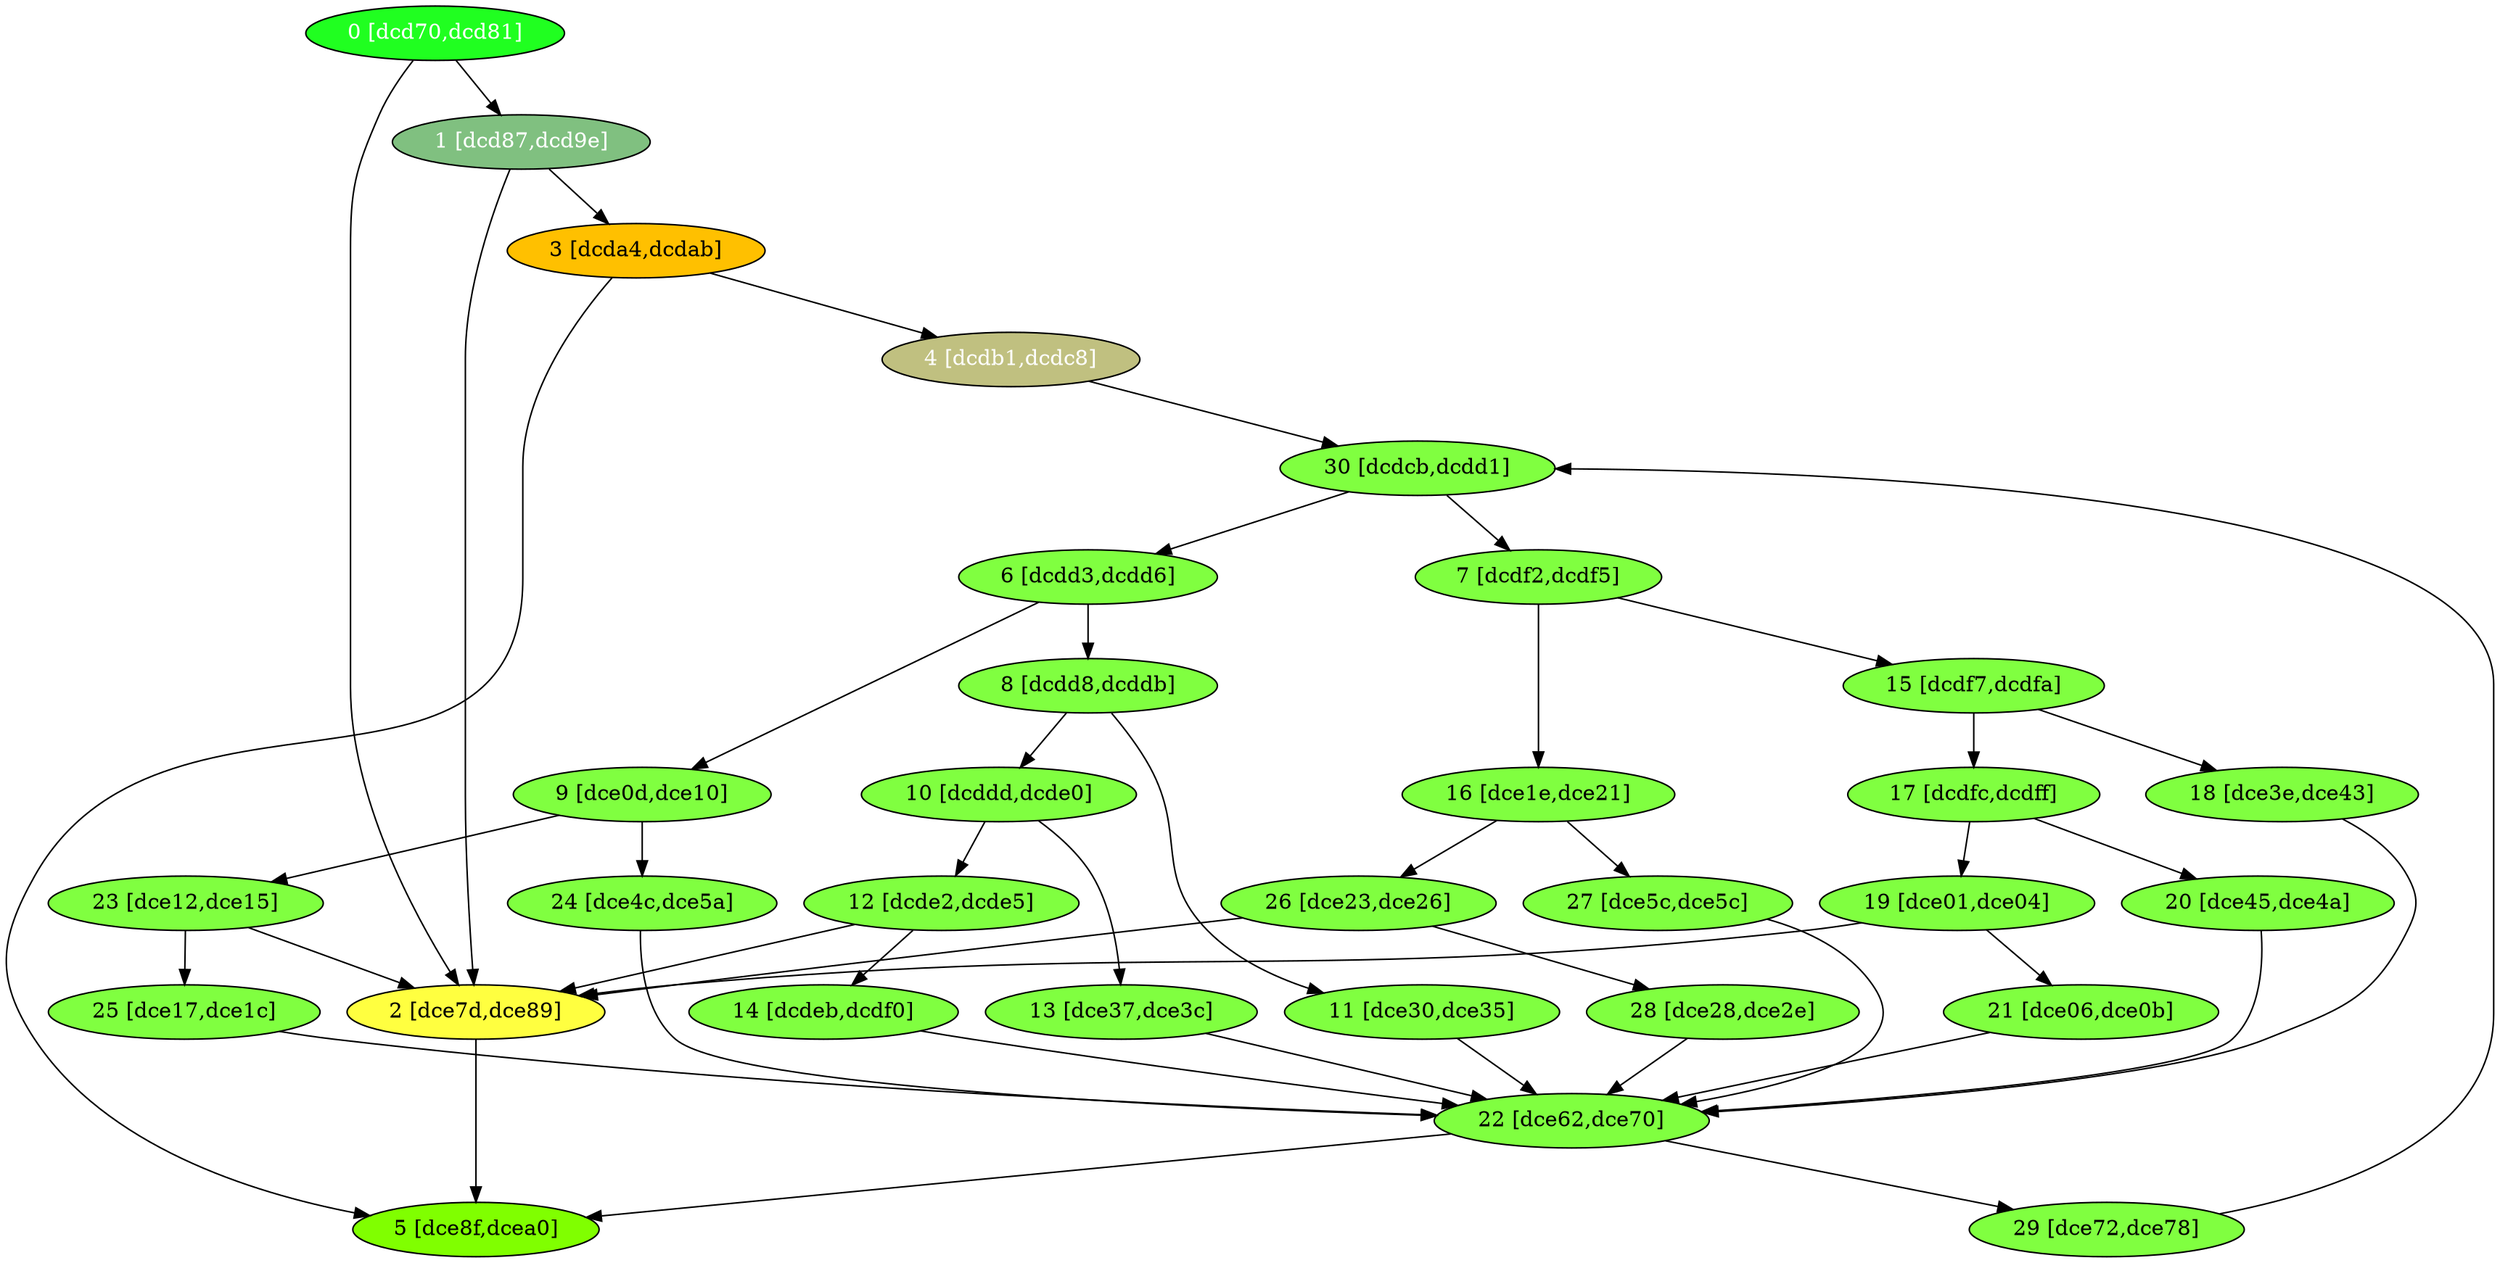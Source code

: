 diGraph libnss3{
	libnss3_0  [style=filled fillcolor="#20FF20" fontcolor="#ffffff" shape=oval label="0 [dcd70,dcd81]"]
	libnss3_1  [style=filled fillcolor="#80C080" fontcolor="#ffffff" shape=oval label="1 [dcd87,dcd9e]"]
	libnss3_2  [style=filled fillcolor="#FFFF40" fontcolor="#000000" shape=oval label="2 [dce7d,dce89]"]
	libnss3_3  [style=filled fillcolor="#FFC000" fontcolor="#000000" shape=oval label="3 [dcda4,dcdab]"]
	libnss3_4  [style=filled fillcolor="#C0C080" fontcolor="#ffffff" shape=oval label="4 [dcdb1,dcdc8]"]
	libnss3_5  [style=filled fillcolor="#80FF00" fontcolor="#000000" shape=oval label="5 [dce8f,dcea0]"]
	libnss3_6  [style=filled fillcolor="#80FF40" fontcolor="#000000" shape=oval label="6 [dcdd3,dcdd6]"]
	libnss3_7  [style=filled fillcolor="#80FF40" fontcolor="#000000" shape=oval label="7 [dcdf2,dcdf5]"]
	libnss3_8  [style=filled fillcolor="#80FF40" fontcolor="#000000" shape=oval label="8 [dcdd8,dcddb]"]
	libnss3_9  [style=filled fillcolor="#80FF40" fontcolor="#000000" shape=oval label="9 [dce0d,dce10]"]
	libnss3_a  [style=filled fillcolor="#80FF40" fontcolor="#000000" shape=oval label="10 [dcddd,dcde0]"]
	libnss3_b  [style=filled fillcolor="#80FF40" fontcolor="#000000" shape=oval label="11 [dce30,dce35]"]
	libnss3_c  [style=filled fillcolor="#80FF40" fontcolor="#000000" shape=oval label="12 [dcde2,dcde5]"]
	libnss3_d  [style=filled fillcolor="#80FF40" fontcolor="#000000" shape=oval label="13 [dce37,dce3c]"]
	libnss3_e  [style=filled fillcolor="#80FF40" fontcolor="#000000" shape=oval label="14 [dcdeb,dcdf0]"]
	libnss3_f  [style=filled fillcolor="#80FF40" fontcolor="#000000" shape=oval label="15 [dcdf7,dcdfa]"]
	libnss3_10  [style=filled fillcolor="#80FF40" fontcolor="#000000" shape=oval label="16 [dce1e,dce21]"]
	libnss3_11  [style=filled fillcolor="#80FF40" fontcolor="#000000" shape=oval label="17 [dcdfc,dcdff]"]
	libnss3_12  [style=filled fillcolor="#80FF40" fontcolor="#000000" shape=oval label="18 [dce3e,dce43]"]
	libnss3_13  [style=filled fillcolor="#80FF40" fontcolor="#000000" shape=oval label="19 [dce01,dce04]"]
	libnss3_14  [style=filled fillcolor="#80FF40" fontcolor="#000000" shape=oval label="20 [dce45,dce4a]"]
	libnss3_15  [style=filled fillcolor="#80FF40" fontcolor="#000000" shape=oval label="21 [dce06,dce0b]"]
	libnss3_16  [style=filled fillcolor="#80FF40" fontcolor="#000000" shape=oval label="22 [dce62,dce70]"]
	libnss3_17  [style=filled fillcolor="#80FF40" fontcolor="#000000" shape=oval label="23 [dce12,dce15]"]
	libnss3_18  [style=filled fillcolor="#80FF40" fontcolor="#000000" shape=oval label="24 [dce4c,dce5a]"]
	libnss3_19  [style=filled fillcolor="#80FF40" fontcolor="#000000" shape=oval label="25 [dce17,dce1c]"]
	libnss3_1a  [style=filled fillcolor="#80FF40" fontcolor="#000000" shape=oval label="26 [dce23,dce26]"]
	libnss3_1b  [style=filled fillcolor="#80FF40" fontcolor="#000000" shape=oval label="27 [dce5c,dce5c]"]
	libnss3_1c  [style=filled fillcolor="#80FF40" fontcolor="#000000" shape=oval label="28 [dce28,dce2e]"]
	libnss3_1d  [style=filled fillcolor="#80FF40" fontcolor="#000000" shape=oval label="29 [dce72,dce78]"]
	libnss3_1e  [style=filled fillcolor="#80FF40" fontcolor="#000000" shape=oval label="30 [dcdcb,dcdd1]"]

	libnss3_0 -> libnss3_1
	libnss3_0 -> libnss3_2
	libnss3_1 -> libnss3_2
	libnss3_1 -> libnss3_3
	libnss3_2 -> libnss3_5
	libnss3_3 -> libnss3_4
	libnss3_3 -> libnss3_5
	libnss3_4 -> libnss3_1e
	libnss3_6 -> libnss3_8
	libnss3_6 -> libnss3_9
	libnss3_7 -> libnss3_f
	libnss3_7 -> libnss3_10
	libnss3_8 -> libnss3_a
	libnss3_8 -> libnss3_b
	libnss3_9 -> libnss3_17
	libnss3_9 -> libnss3_18
	libnss3_a -> libnss3_c
	libnss3_a -> libnss3_d
	libnss3_b -> libnss3_16
	libnss3_c -> libnss3_2
	libnss3_c -> libnss3_e
	libnss3_d -> libnss3_16
	libnss3_e -> libnss3_16
	libnss3_f -> libnss3_11
	libnss3_f -> libnss3_12
	libnss3_10 -> libnss3_1a
	libnss3_10 -> libnss3_1b
	libnss3_11 -> libnss3_13
	libnss3_11 -> libnss3_14
	libnss3_12 -> libnss3_16
	libnss3_13 -> libnss3_2
	libnss3_13 -> libnss3_15
	libnss3_14 -> libnss3_16
	libnss3_15 -> libnss3_16
	libnss3_16 -> libnss3_5
	libnss3_16 -> libnss3_1d
	libnss3_17 -> libnss3_2
	libnss3_17 -> libnss3_19
	libnss3_18 -> libnss3_16
	libnss3_19 -> libnss3_16
	libnss3_1a -> libnss3_2
	libnss3_1a -> libnss3_1c
	libnss3_1b -> libnss3_16
	libnss3_1c -> libnss3_16
	libnss3_1d -> libnss3_1e
	libnss3_1e -> libnss3_6
	libnss3_1e -> libnss3_7
}